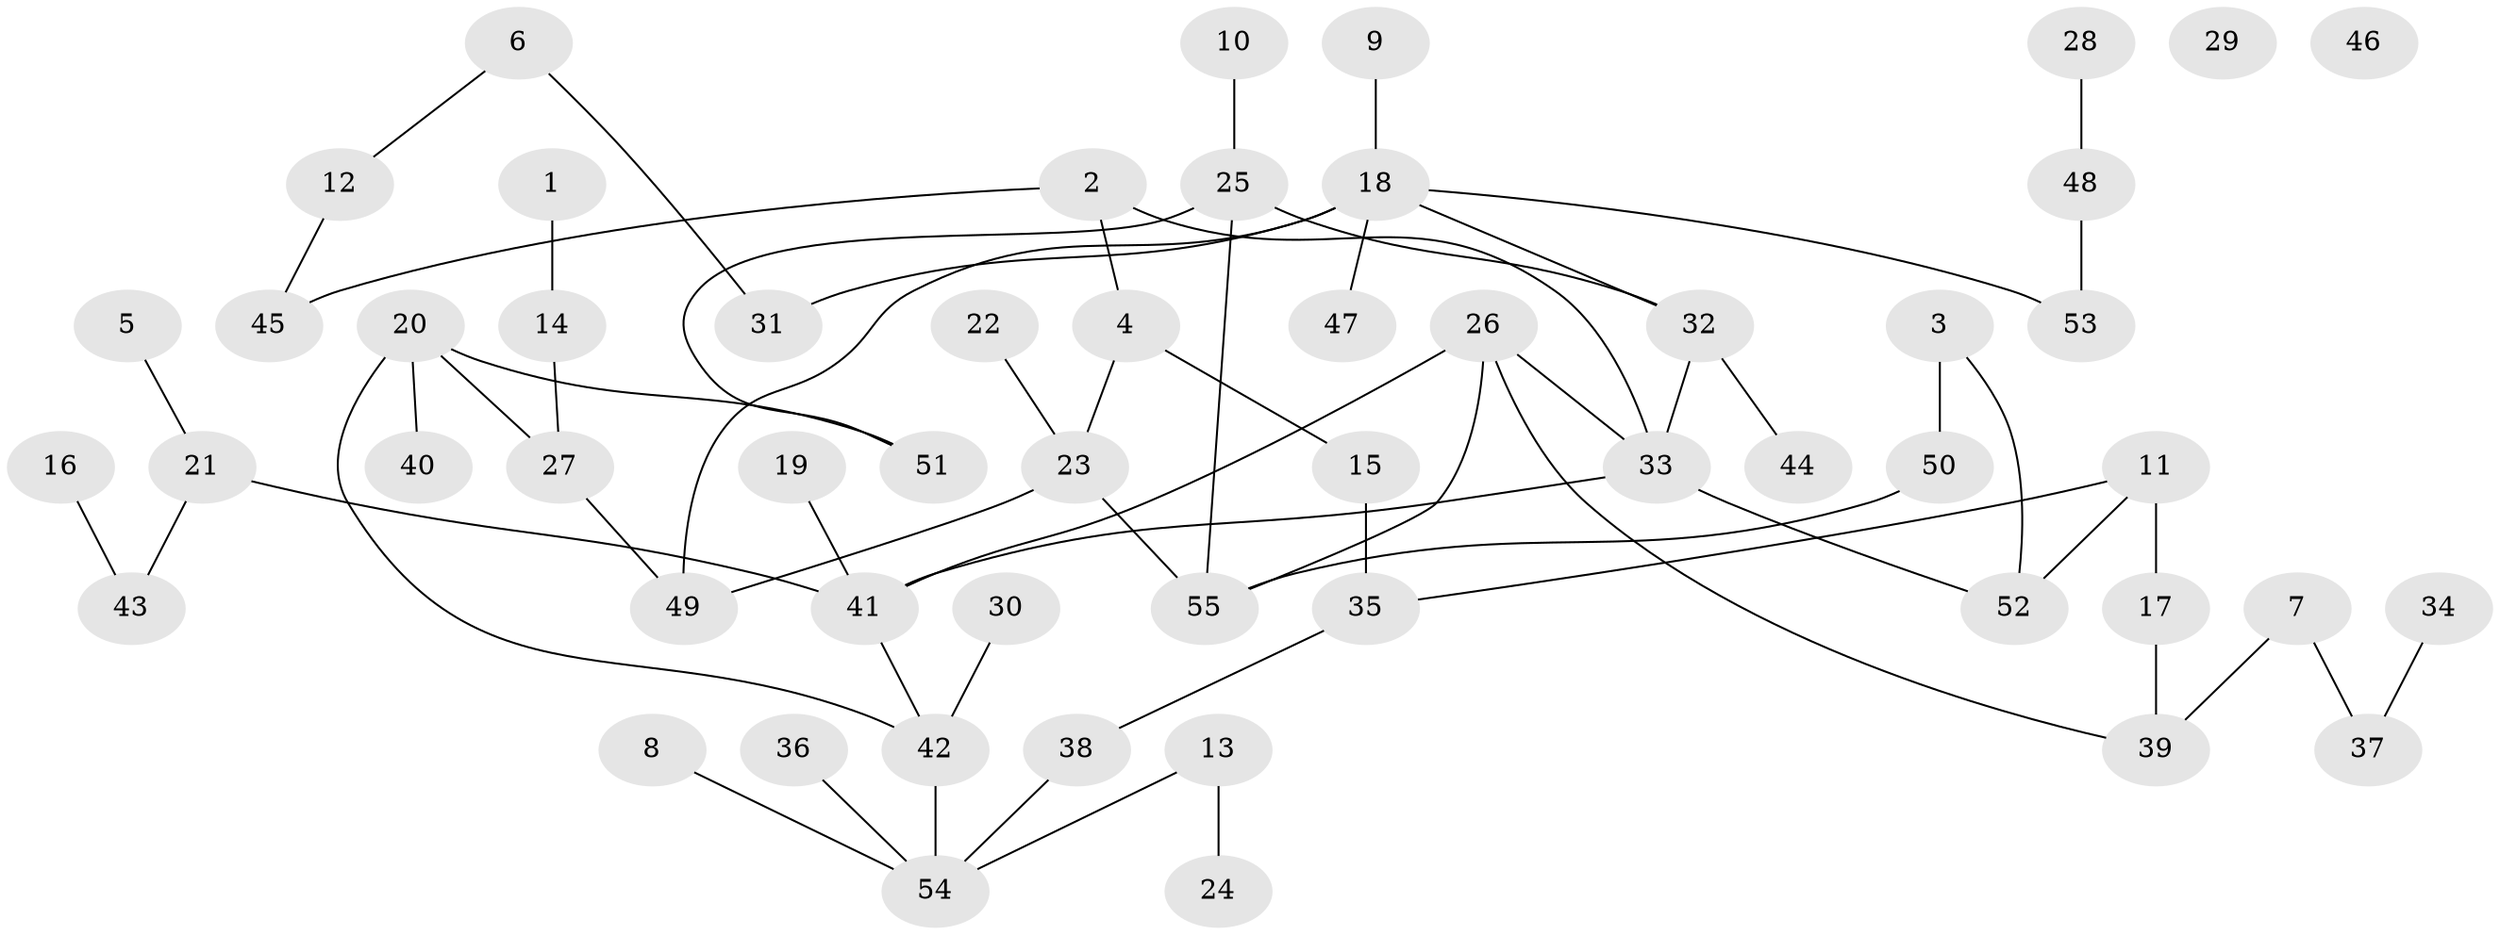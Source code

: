 // coarse degree distribution, {1: 0.3939393939393939, 2: 0.2727272727272727, 4: 0.12121212121212122, 0: 0.06060606060606061, 8: 0.030303030303030304, 5: 0.09090909090909091, 6: 0.030303030303030304}
// Generated by graph-tools (version 1.1) at 2025/43/03/04/25 21:43:42]
// undirected, 55 vertices, 63 edges
graph export_dot {
graph [start="1"]
  node [color=gray90,style=filled];
  1;
  2;
  3;
  4;
  5;
  6;
  7;
  8;
  9;
  10;
  11;
  12;
  13;
  14;
  15;
  16;
  17;
  18;
  19;
  20;
  21;
  22;
  23;
  24;
  25;
  26;
  27;
  28;
  29;
  30;
  31;
  32;
  33;
  34;
  35;
  36;
  37;
  38;
  39;
  40;
  41;
  42;
  43;
  44;
  45;
  46;
  47;
  48;
  49;
  50;
  51;
  52;
  53;
  54;
  55;
  1 -- 14;
  2 -- 4;
  2 -- 33;
  2 -- 45;
  3 -- 50;
  3 -- 52;
  4 -- 15;
  4 -- 23;
  5 -- 21;
  6 -- 12;
  6 -- 31;
  7 -- 37;
  7 -- 39;
  8 -- 54;
  9 -- 18;
  10 -- 25;
  11 -- 17;
  11 -- 35;
  11 -- 52;
  12 -- 45;
  13 -- 24;
  13 -- 54;
  14 -- 27;
  15 -- 35;
  16 -- 43;
  17 -- 39;
  18 -- 31;
  18 -- 32;
  18 -- 47;
  18 -- 49;
  18 -- 53;
  19 -- 41;
  20 -- 27;
  20 -- 40;
  20 -- 42;
  20 -- 51;
  21 -- 41;
  21 -- 43;
  22 -- 23;
  23 -- 49;
  23 -- 55;
  25 -- 32;
  25 -- 51;
  25 -- 55;
  26 -- 33;
  26 -- 39;
  26 -- 41;
  26 -- 55;
  27 -- 49;
  28 -- 48;
  30 -- 42;
  32 -- 33;
  32 -- 44;
  33 -- 41;
  33 -- 52;
  34 -- 37;
  35 -- 38;
  36 -- 54;
  38 -- 54;
  41 -- 42;
  42 -- 54;
  48 -- 53;
  50 -- 55;
}
